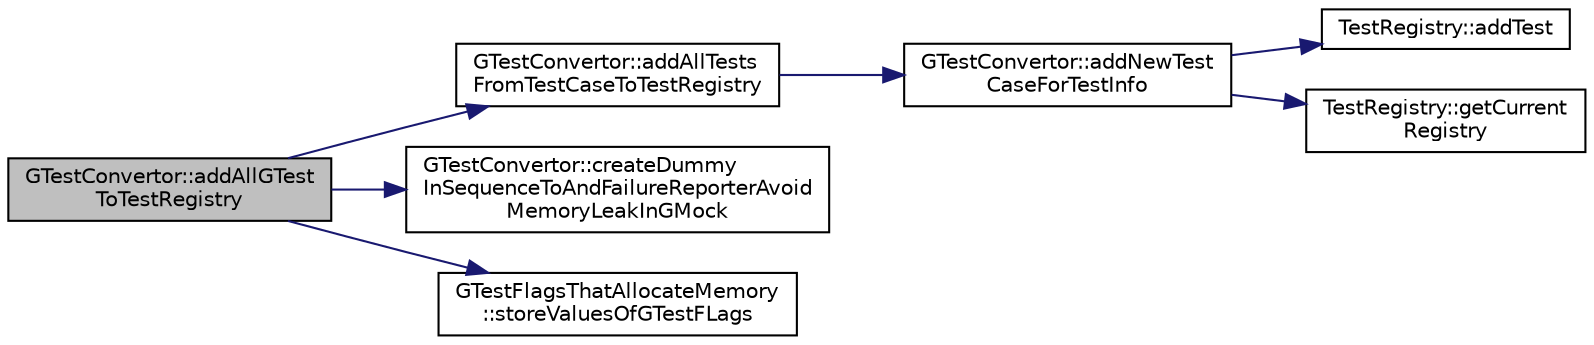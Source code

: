 digraph "GTestConvertor::addAllGTestToTestRegistry"
{
 // LATEX_PDF_SIZE
  edge [fontname="Helvetica",fontsize="10",labelfontname="Helvetica",labelfontsize="10"];
  node [fontname="Helvetica",fontsize="10",shape=record];
  rankdir="LR";
  Node1 [label="GTestConvertor::addAllGTest\lToTestRegistry",height=0.2,width=0.4,color="black", fillcolor="grey75", style="filled", fontcolor="black",tooltip=" "];
  Node1 -> Node2 [color="midnightblue",fontsize="10",style="solid",fontname="Helvetica"];
  Node2 [label="GTestConvertor::addAllTests\lFromTestCaseToTestRegistry",height=0.2,width=0.4,color="black", fillcolor="white", style="filled",URL="$classGTestConvertor.html#aed815f9a07168e8ac0e88aa3cfb335ee",tooltip=" "];
  Node2 -> Node3 [color="midnightblue",fontsize="10",style="solid",fontname="Helvetica"];
  Node3 [label="GTestConvertor::addNewTest\lCaseForTestInfo",height=0.2,width=0.4,color="black", fillcolor="white", style="filled",URL="$classGTestConvertor.html#af2b5a79286b924da7dd0d91934d4ce40",tooltip=" "];
  Node3 -> Node4 [color="midnightblue",fontsize="10",style="solid",fontname="Helvetica"];
  Node4 [label="TestRegistry::addTest",height=0.2,width=0.4,color="black", fillcolor="white", style="filled",URL="$classTestRegistry.html#a43ace9fbbe00b39114f37edce5be2555",tooltip=" "];
  Node3 -> Node5 [color="midnightblue",fontsize="10",style="solid",fontname="Helvetica"];
  Node5 [label="TestRegistry::getCurrent\lRegistry",height=0.2,width=0.4,color="black", fillcolor="white", style="filled",URL="$classTestRegistry.html#a5b69fbeeec366b8934948d51de791ac6",tooltip=" "];
  Node1 -> Node6 [color="midnightblue",fontsize="10",style="solid",fontname="Helvetica"];
  Node6 [label="GTestConvertor::createDummy\lInSequenceToAndFailureReporterAvoid\lMemoryLeakInGMock",height=0.2,width=0.4,color="black", fillcolor="white", style="filled",URL="$classGTestConvertor.html#a625a04b38999ed1a6578a7c84b760044",tooltip=" "];
  Node1 -> Node7 [color="midnightblue",fontsize="10",style="solid",fontname="Helvetica"];
  Node7 [label="GTestFlagsThatAllocateMemory\l::storeValuesOfGTestFLags",height=0.2,width=0.4,color="black", fillcolor="white", style="filled",URL="$classGTestFlagsThatAllocateMemory.html#a1e3d5fef336d4fc8b5387ffa77830c7e",tooltip=" "];
}
